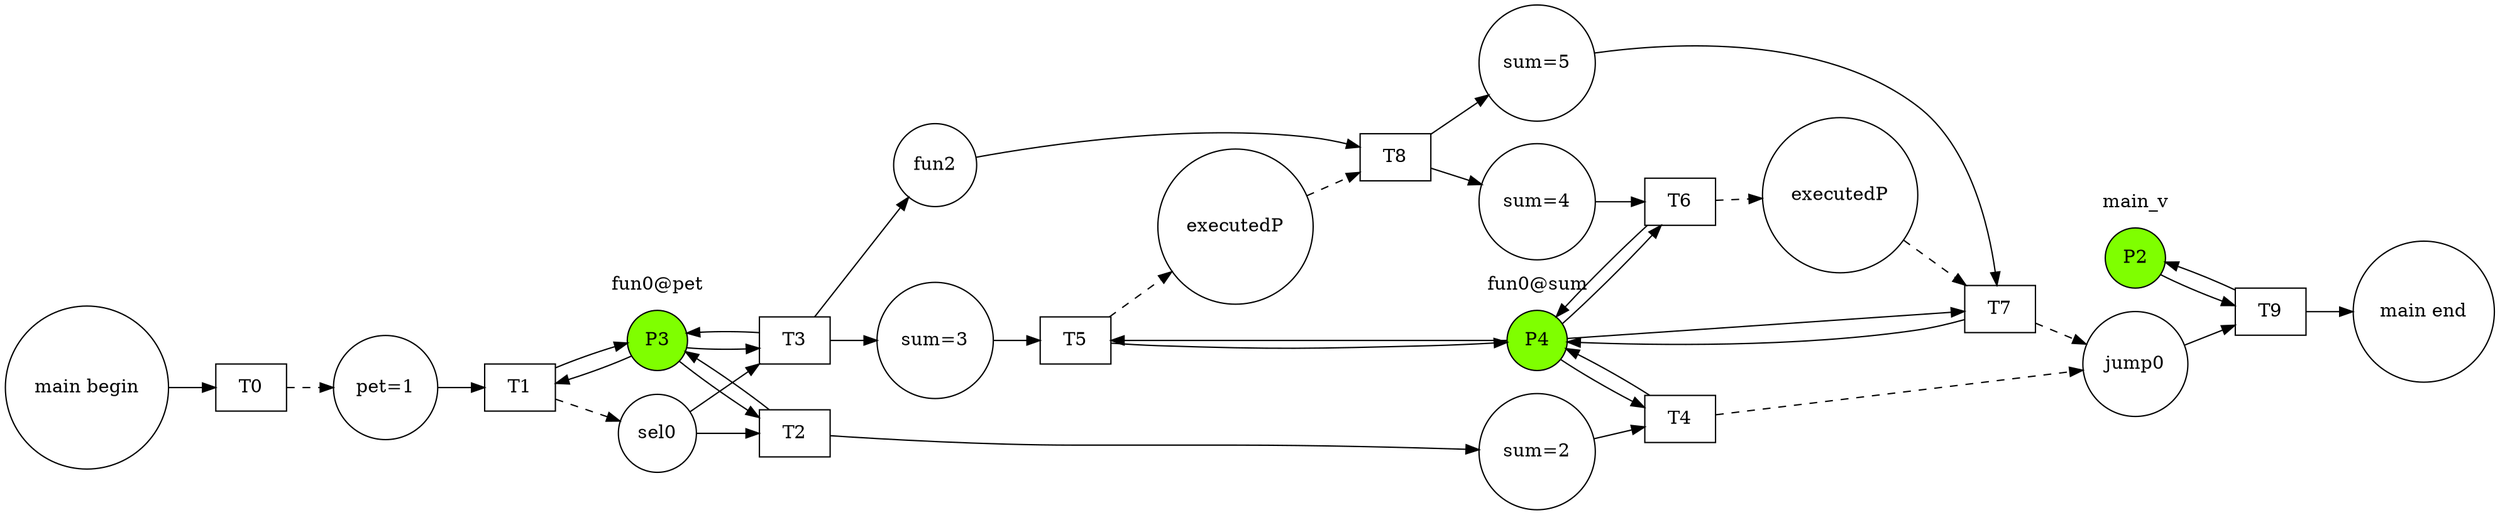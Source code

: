 digraph G{
rankdir = LR
P0[shape=circle,label="main begin"]
P1[shape=circle,label="main end"]
subgraph cluster_P2{label="main_v"color="white"P2[shape=circle, style="filled",color="black",fillcolor="chartreuse"]}
subgraph cluster_P3{label="fun0@pet"color="white"P3[shape=circle, style="filled",color="black",fillcolor="chartreuse"]}
subgraph cluster_P4{label="fun0@sum"color="white"P4[shape=circle, style="filled",color="black",fillcolor="chartreuse"]}
P5[shape=circle,label="pet=1"]
P6[shape=circle,label="sel0"]
P7[shape=circle,label="sum=2"]
P8[shape=circle,label="sum=3"]
P9[shape=circle,label="sum=4"]
P10[shape=circle,label="sum=5"]
P11[shape=circle,label="fun2"]
P12[shape=circle,label="executedP"]
P13[shape=circle,label="executedP"]
P14[shape=circle,label="jump0"]
T0[shape=box]
T1[shape=box]
T2[shape=box]
T3[shape=box]
T4[shape=box]
T5[shape=box]
T6[shape=box]
T7[shape=box]
T8[shape=box]
T9[shape=box]
P0->T0
P5->T1
P3->T1
T1->P3
P7->T4
P4->T4
T4->P4
P8->T5
P4->T5
T5->P4
P9->T6
P4->T6
T6->P4
P10->T7
P4->T7
T7->P4
P11->T8
T8->P9
T8->P10
T6->P12[style="dashed"]
P12->T7[style="dashed"]
P3->T2
T2->P3
P3->T3
T3->P3
T2->P7
T3->P8
T3->P11
T5->P13[style="dashed"]
P13->T8[style="dashed"]
P6->T2
P6->T3
P14->T9
T9->P1
T9->P2
P2->T9
T0->P5[style="dashed"]
T1->P6[style="dashed"]
T4->P14[style="dashed"]
T7->P14[style="dashed"]
}
